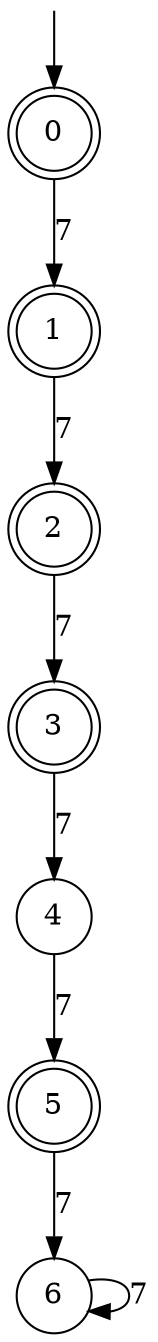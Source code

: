digraph g {

	s0 [shape="doublecircle" label="0"];
	s1 [shape="doublecircle" label="1"];
	s2 [shape="doublecircle" label="2"];
	s3 [shape="doublecircle" label="3"];
	s4 [shape="circle" label="4"];
	s5 [shape="doublecircle" label="5"];
	s6 [shape="circle" label="6"];
	s0 -> s1 [label="7"];
	s1 -> s2 [label="7"];
	s2 -> s3 [label="7"];
	s3 -> s4 [label="7"];
	s4 -> s5 [label="7"];
	s5 -> s6 [label="7"];
	s6 -> s6 [label="7"];

__start0 [label="" shape="none" width="0" height="0"];
__start0 -> s0;

}
